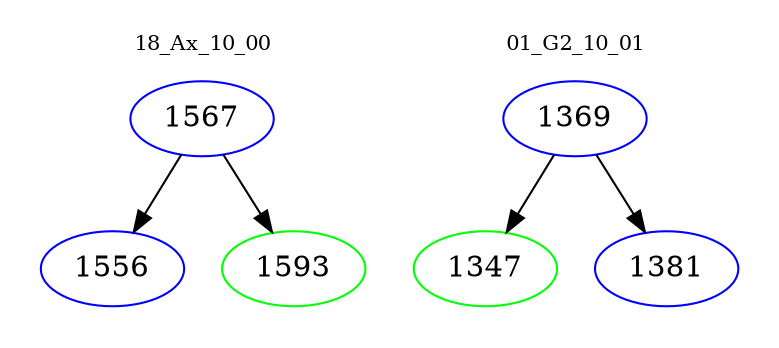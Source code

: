 digraph{
subgraph cluster_0 {
color = white
label = "18_Ax_10_00";
fontsize=10;
T0_1567 [label="1567", color="blue"]
T0_1567 -> T0_1556 [color="black"]
T0_1556 [label="1556", color="blue"]
T0_1567 -> T0_1593 [color="black"]
T0_1593 [label="1593", color="green"]
}
subgraph cluster_1 {
color = white
label = "01_G2_10_01";
fontsize=10;
T1_1369 [label="1369", color="blue"]
T1_1369 -> T1_1347 [color="black"]
T1_1347 [label="1347", color="green"]
T1_1369 -> T1_1381 [color="black"]
T1_1381 [label="1381", color="blue"]
}
}
